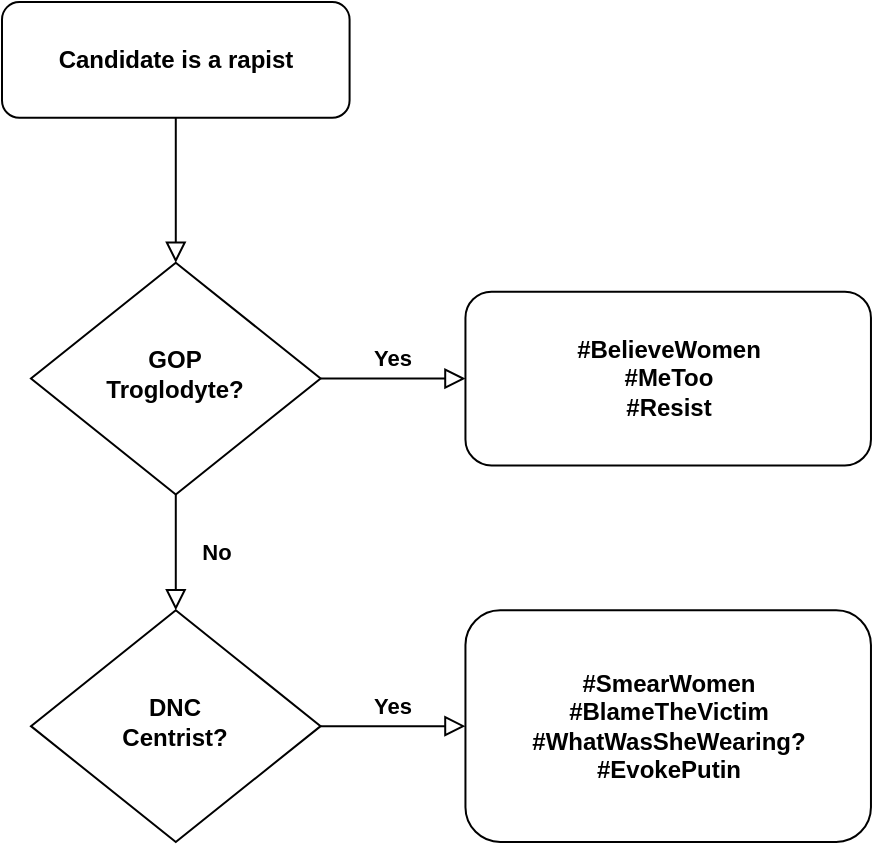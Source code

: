 <mxfile version="12.9.4" type="github">
  <diagram id="C5RBs43oDa-KdzZeNtuy" name="Page-1">
    <mxGraphModel dx="753" dy="514" grid="0" gridSize="10" guides="1" tooltips="1" connect="1" arrows="1" fold="1" page="0" pageScale="1" pageWidth="1169" pageHeight="827" math="0" shadow="0">
      <root>
        <mxCell id="WIyWlLk6GJQsqaUBKTNV-0" />
        <mxCell id="WIyWlLk6GJQsqaUBKTNV-1" parent="WIyWlLk6GJQsqaUBKTNV-0" />
        <mxCell id="M2b8DQGPcCncPcimSNUW-0" value="" style="group;fontStyle=1" parent="WIyWlLk6GJQsqaUBKTNV-1" vertex="1" connectable="0">
          <mxGeometry x="130" y="40" width="434.48" height="420" as="geometry" />
        </mxCell>
        <mxCell id="WIyWlLk6GJQsqaUBKTNV-3" value="Candidate is a rapist" style="rounded=1;whiteSpace=wrap;html=1;fontSize=12;glass=0;strokeWidth=1;shadow=0;fontStyle=1" parent="M2b8DQGPcCncPcimSNUW-0" vertex="1">
          <mxGeometry width="173.792" height="57.931" as="geometry" />
        </mxCell>
        <mxCell id="WIyWlLk6GJQsqaUBKTNV-6" value="GOP&lt;br&gt;Troglodyte?" style="rhombus;whiteSpace=wrap;html=1;shadow=0;fontFamily=Helvetica;fontSize=12;align=center;strokeWidth=1;spacing=6;spacingTop=-4;fontStyle=1" parent="M2b8DQGPcCncPcimSNUW-0" vertex="1">
          <mxGeometry x="14.483" y="130.345" width="144.827" height="115.862" as="geometry" />
        </mxCell>
        <mxCell id="WIyWlLk6GJQsqaUBKTNV-2" value="" style="rounded=0;html=1;jettySize=auto;orthogonalLoop=1;fontSize=11;endArrow=block;endFill=0;endSize=8;strokeWidth=1;shadow=0;labelBackgroundColor=none;edgeStyle=orthogonalEdgeStyle;fontStyle=1" parent="M2b8DQGPcCncPcimSNUW-0" source="WIyWlLk6GJQsqaUBKTNV-3" target="WIyWlLk6GJQsqaUBKTNV-6" edge="1">
          <mxGeometry relative="1" as="geometry" />
        </mxCell>
        <mxCell id="WIyWlLk6GJQsqaUBKTNV-7" value="#BelieveWomen&lt;br&gt;#MeToo&lt;br&gt;#Resist" style="rounded=1;whiteSpace=wrap;html=1;fontSize=12;glass=0;strokeWidth=1;shadow=0;fontStyle=1" parent="M2b8DQGPcCncPcimSNUW-0" vertex="1">
          <mxGeometry x="231.723" y="144.828" width="202.757" height="86.897" as="geometry" />
        </mxCell>
        <mxCell id="WIyWlLk6GJQsqaUBKTNV-5" value="Yes" style="edgeStyle=orthogonalEdgeStyle;rounded=0;html=1;jettySize=auto;orthogonalLoop=1;fontSize=11;endArrow=block;endFill=0;endSize=8;strokeWidth=1;shadow=0;labelBackgroundColor=none;fontStyle=1" parent="M2b8DQGPcCncPcimSNUW-0" source="WIyWlLk6GJQsqaUBKTNV-6" target="WIyWlLk6GJQsqaUBKTNV-7" edge="1">
          <mxGeometry y="10" relative="1" as="geometry">
            <mxPoint as="offset" />
          </mxGeometry>
        </mxCell>
        <mxCell id="WIyWlLk6GJQsqaUBKTNV-10" value="DNC&lt;br&gt;Centrist?" style="rhombus;whiteSpace=wrap;html=1;shadow=0;fontFamily=Helvetica;fontSize=12;align=center;strokeWidth=1;spacing=6;spacingTop=-4;fontStyle=1" parent="M2b8DQGPcCncPcimSNUW-0" vertex="1">
          <mxGeometry x="14.483" y="304.138" width="144.827" height="115.862" as="geometry" />
        </mxCell>
        <mxCell id="WIyWlLk6GJQsqaUBKTNV-4" value="No" style="rounded=0;html=1;jettySize=auto;orthogonalLoop=1;fontSize=11;endArrow=block;endFill=0;endSize=8;strokeWidth=1;shadow=0;labelBackgroundColor=none;edgeStyle=orthogonalEdgeStyle;fontStyle=1" parent="M2b8DQGPcCncPcimSNUW-0" source="WIyWlLk6GJQsqaUBKTNV-6" target="WIyWlLk6GJQsqaUBKTNV-10" edge="1">
          <mxGeometry y="20" relative="1" as="geometry">
            <mxPoint as="offset" />
          </mxGeometry>
        </mxCell>
        <mxCell id="WIyWlLk6GJQsqaUBKTNV-12" value="#SmearWomen&lt;br&gt;#BlameTheVictim&lt;br&gt;#WhatWasSheWearing?&lt;br&gt;#EvokePutin" style="rounded=1;whiteSpace=wrap;html=1;fontSize=12;glass=0;strokeWidth=1;shadow=0;fontStyle=1" parent="M2b8DQGPcCncPcimSNUW-0" vertex="1">
          <mxGeometry x="231.723" y="304.138" width="202.757" height="115.862" as="geometry" />
        </mxCell>
        <mxCell id="WIyWlLk6GJQsqaUBKTNV-9" value="Yes" style="edgeStyle=orthogonalEdgeStyle;rounded=0;html=1;jettySize=auto;orthogonalLoop=1;fontSize=11;endArrow=block;endFill=0;endSize=8;strokeWidth=1;shadow=0;labelBackgroundColor=none;fontStyle=1" parent="M2b8DQGPcCncPcimSNUW-0" source="WIyWlLk6GJQsqaUBKTNV-10" target="WIyWlLk6GJQsqaUBKTNV-12" edge="1">
          <mxGeometry y="10" relative="1" as="geometry">
            <mxPoint as="offset" />
          </mxGeometry>
        </mxCell>
      </root>
    </mxGraphModel>
  </diagram>
</mxfile>
